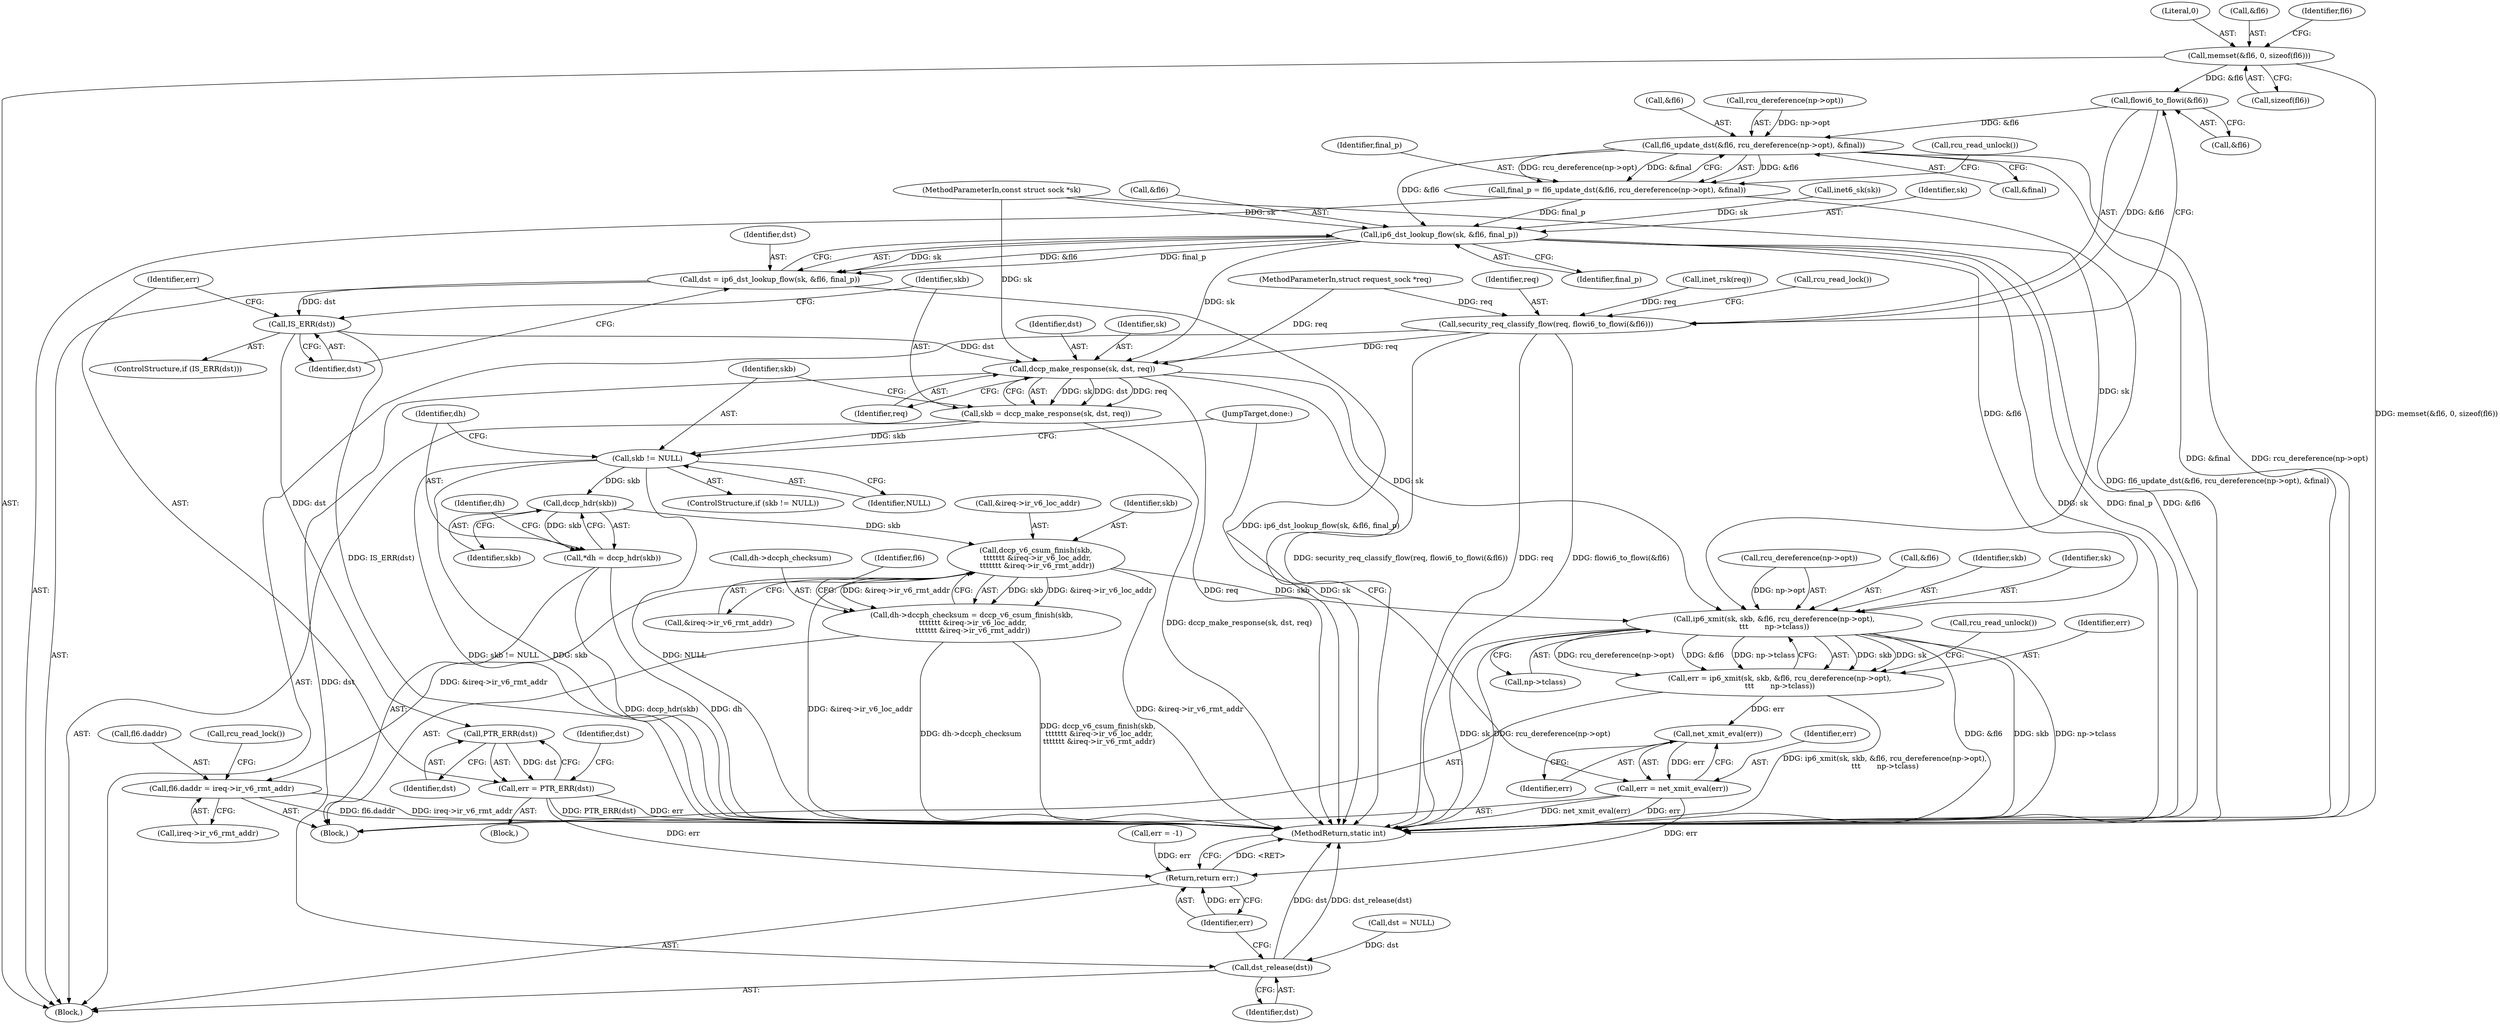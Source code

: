 digraph "0_linux_45f6fad84cc305103b28d73482b344d7f5b76f39_1@API" {
"1000124" [label="(Call,memset(&fl6, 0, sizeof(fl6)))"];
"1000178" [label="(Call,flowi6_to_flowi(&fl6))"];
"1000176" [label="(Call,security_req_classify_flow(req, flowi6_to_flowi(&fl6)))"];
"1000215" [label="(Call,dccp_make_response(sk, dst, req))"];
"1000213" [label="(Call,skb = dccp_make_response(sk, dst, req))"];
"1000220" [label="(Call,skb != NULL)"];
"1000227" [label="(Call,dccp_hdr(skb))"];
"1000225" [label="(Call,*dh = dccp_hdr(skb))"];
"1000233" [label="(Call,dccp_v6_csum_finish(skb,\n \t\t\t\t\t\t\t &ireq->ir_v6_loc_addr,\n \t\t\t\t\t\t\t &ireq->ir_v6_rmt_addr))"];
"1000229" [label="(Call,dh->dccph_checksum = dccp_v6_csum_finish(skb,\n \t\t\t\t\t\t\t &ireq->ir_v6_loc_addr,\n \t\t\t\t\t\t\t &ireq->ir_v6_rmt_addr))"];
"1000243" [label="(Call,fl6.daddr = ireq->ir_v6_rmt_addr)"];
"1000253" [label="(Call,ip6_xmit(sk, skb, &fl6, rcu_dereference(np->opt),\n\t\t\t       np->tclass))"];
"1000251" [label="(Call,err = ip6_xmit(sk, skb, &fl6, rcu_dereference(np->opt),\n\t\t\t       np->tclass))"];
"1000268" [label="(Call,net_xmit_eval(err))"];
"1000266" [label="(Call,err = net_xmit_eval(err))"];
"1000273" [label="(Return,return err;)"];
"1000271" [label="(Call,dst_release(dst))"];
"1000184" [label="(Call,fl6_update_dst(&fl6, rcu_dereference(np->opt), &final))"];
"1000182" [label="(Call,final_p = fl6_update_dst(&fl6, rcu_dereference(np->opt), &final))"];
"1000196" [label="(Call,ip6_dst_lookup_flow(sk, &fl6, final_p))"];
"1000194" [label="(Call,dst = ip6_dst_lookup_flow(sk, &fl6, final_p))"];
"1000202" [label="(Call,IS_ERR(dst))"];
"1000207" [label="(Call,PTR_ERR(dst))"];
"1000205" [label="(Call,err = PTR_ERR(dst))"];
"1000202" [label="(Call,IS_ERR(dst))"];
"1000182" [label="(Call,final_p = fl6_update_dst(&fl6, rcu_dereference(np->opt), &final))"];
"1000208" [label="(Identifier,dst)"];
"1000250" [label="(Call,rcu_read_lock())"];
"1000112" [label="(Call,inet6_sk(sk))"];
"1000210" [label="(Identifier,dst)"];
"1000194" [label="(Call,dst = ip6_dst_lookup_flow(sk, &fl6, final_p))"];
"1000197" [label="(Identifier,sk)"];
"1000216" [label="(Identifier,sk)"];
"1000222" [label="(Identifier,NULL)"];
"1000127" [label="(Literal,0)"];
"1000193" [label="(Call,rcu_read_unlock())"];
"1000253" [label="(Call,ip6_xmit(sk, skb, &fl6, rcu_dereference(np->opt),\n\t\t\t       np->tclass))"];
"1000217" [label="(Identifier,dst)"];
"1000234" [label="(Identifier,skb)"];
"1000195" [label="(Identifier,dst)"];
"1000177" [label="(Identifier,req)"];
"1000251" [label="(Call,err = ip6_xmit(sk, skb, &fl6, rcu_dereference(np->opt),\n\t\t\t       np->tclass))"];
"1000269" [label="(Identifier,err)"];
"1000107" [label="(Call,inet_rsk(req))"];
"1000119" [label="(Call,err = -1)"];
"1000184" [label="(Call,fl6_update_dst(&fl6, rcu_dereference(np->opt), &final))"];
"1000214" [label="(Identifier,skb)"];
"1000275" [label="(MethodReturn,static int)"];
"1000233" [label="(Call,dccp_v6_csum_finish(skb,\n \t\t\t\t\t\t\t &ireq->ir_v6_loc_addr,\n \t\t\t\t\t\t\t &ireq->ir_v6_rmt_addr))"];
"1000265" [label="(Call,rcu_read_unlock())"];
"1000101" [label="(MethodParameterIn,const struct sock *sk)"];
"1000266" [label="(Call,err = net_xmit_eval(err))"];
"1000271" [label="(Call,dst_release(dst))"];
"1000191" [label="(Call,&final)"];
"1000231" [label="(Identifier,dh)"];
"1000196" [label="(Call,ip6_dst_lookup_flow(sk, &fl6, final_p))"];
"1000268" [label="(Call,net_xmit_eval(err))"];
"1000221" [label="(Identifier,skb)"];
"1000262" [label="(Call,np->tclass)"];
"1000201" [label="(ControlStructure,if (IS_ERR(dst)))"];
"1000205" [label="(Call,err = PTR_ERR(dst))"];
"1000125" [label="(Call,&fl6)"];
"1000258" [label="(Call,rcu_dereference(np->opt))"];
"1000179" [label="(Call,&fl6)"];
"1000128" [label="(Call,sizeof(fl6))"];
"1000220" [label="(Call,skb != NULL)"];
"1000223" [label="(Block,)"];
"1000207" [label="(Call,PTR_ERR(dst))"];
"1000252" [label="(Identifier,err)"];
"1000124" [label="(Call,memset(&fl6, 0, sizeof(fl6)))"];
"1000225" [label="(Call,*dh = dccp_hdr(skb))"];
"1000239" [label="(Call,&ireq->ir_v6_rmt_addr)"];
"1000215" [label="(Call,dccp_make_response(sk, dst, req))"];
"1000256" [label="(Call,&fl6)"];
"1000219" [label="(ControlStructure,if (skb != NULL))"];
"1000203" [label="(Identifier,dst)"];
"1000244" [label="(Call,fl6.daddr)"];
"1000230" [label="(Call,dh->dccph_checksum)"];
"1000183" [label="(Identifier,final_p)"];
"1000200" [label="(Identifier,final_p)"];
"1000206" [label="(Identifier,err)"];
"1000185" [label="(Call,&fl6)"];
"1000274" [label="(Identifier,err)"];
"1000209" [label="(Call,dst = NULL)"];
"1000267" [label="(Identifier,err)"];
"1000227" [label="(Call,dccp_hdr(skb))"];
"1000178" [label="(Call,flowi6_to_flowi(&fl6))"];
"1000273" [label="(Return,return err;)"];
"1000270" [label="(JumpTarget,done:)"];
"1000247" [label="(Call,ireq->ir_v6_rmt_addr)"];
"1000255" [label="(Identifier,skb)"];
"1000213" [label="(Call,skb = dccp_make_response(sk, dst, req))"];
"1000235" [label="(Call,&ireq->ir_v6_loc_addr)"];
"1000218" [label="(Identifier,req)"];
"1000228" [label="(Identifier,skb)"];
"1000187" [label="(Call,rcu_dereference(np->opt))"];
"1000102" [label="(MethodParameterIn,struct request_sock *req)"];
"1000132" [label="(Identifier,fl6)"];
"1000254" [label="(Identifier,sk)"];
"1000176" [label="(Call,security_req_classify_flow(req, flowi6_to_flowi(&fl6)))"];
"1000204" [label="(Block,)"];
"1000272" [label="(Identifier,dst)"];
"1000245" [label="(Identifier,fl6)"];
"1000103" [label="(Block,)"];
"1000243" [label="(Call,fl6.daddr = ireq->ir_v6_rmt_addr)"];
"1000229" [label="(Call,dh->dccph_checksum = dccp_v6_csum_finish(skb,\n \t\t\t\t\t\t\t &ireq->ir_v6_loc_addr,\n \t\t\t\t\t\t\t &ireq->ir_v6_rmt_addr))"];
"1000181" [label="(Call,rcu_read_lock())"];
"1000198" [label="(Call,&fl6)"];
"1000226" [label="(Identifier,dh)"];
"1000124" -> "1000103"  [label="AST: "];
"1000124" -> "1000128"  [label="CFG: "];
"1000125" -> "1000124"  [label="AST: "];
"1000127" -> "1000124"  [label="AST: "];
"1000128" -> "1000124"  [label="AST: "];
"1000132" -> "1000124"  [label="CFG: "];
"1000124" -> "1000275"  [label="DDG: memset(&fl6, 0, sizeof(fl6))"];
"1000124" -> "1000178"  [label="DDG: &fl6"];
"1000178" -> "1000176"  [label="AST: "];
"1000178" -> "1000179"  [label="CFG: "];
"1000179" -> "1000178"  [label="AST: "];
"1000176" -> "1000178"  [label="CFG: "];
"1000178" -> "1000176"  [label="DDG: &fl6"];
"1000178" -> "1000184"  [label="DDG: &fl6"];
"1000176" -> "1000103"  [label="AST: "];
"1000177" -> "1000176"  [label="AST: "];
"1000181" -> "1000176"  [label="CFG: "];
"1000176" -> "1000275"  [label="DDG: flowi6_to_flowi(&fl6)"];
"1000176" -> "1000275"  [label="DDG: security_req_classify_flow(req, flowi6_to_flowi(&fl6))"];
"1000176" -> "1000275"  [label="DDG: req"];
"1000107" -> "1000176"  [label="DDG: req"];
"1000102" -> "1000176"  [label="DDG: req"];
"1000176" -> "1000215"  [label="DDG: req"];
"1000215" -> "1000213"  [label="AST: "];
"1000215" -> "1000218"  [label="CFG: "];
"1000216" -> "1000215"  [label="AST: "];
"1000217" -> "1000215"  [label="AST: "];
"1000218" -> "1000215"  [label="AST: "];
"1000213" -> "1000215"  [label="CFG: "];
"1000215" -> "1000275"  [label="DDG: sk"];
"1000215" -> "1000275"  [label="DDG: req"];
"1000215" -> "1000213"  [label="DDG: sk"];
"1000215" -> "1000213"  [label="DDG: dst"];
"1000215" -> "1000213"  [label="DDG: req"];
"1000196" -> "1000215"  [label="DDG: sk"];
"1000101" -> "1000215"  [label="DDG: sk"];
"1000202" -> "1000215"  [label="DDG: dst"];
"1000102" -> "1000215"  [label="DDG: req"];
"1000215" -> "1000253"  [label="DDG: sk"];
"1000215" -> "1000271"  [label="DDG: dst"];
"1000213" -> "1000103"  [label="AST: "];
"1000214" -> "1000213"  [label="AST: "];
"1000221" -> "1000213"  [label="CFG: "];
"1000213" -> "1000275"  [label="DDG: dccp_make_response(sk, dst, req)"];
"1000213" -> "1000220"  [label="DDG: skb"];
"1000220" -> "1000219"  [label="AST: "];
"1000220" -> "1000222"  [label="CFG: "];
"1000221" -> "1000220"  [label="AST: "];
"1000222" -> "1000220"  [label="AST: "];
"1000226" -> "1000220"  [label="CFG: "];
"1000270" -> "1000220"  [label="CFG: "];
"1000220" -> "1000275"  [label="DDG: skb"];
"1000220" -> "1000275"  [label="DDG: NULL"];
"1000220" -> "1000275"  [label="DDG: skb != NULL"];
"1000220" -> "1000227"  [label="DDG: skb"];
"1000227" -> "1000225"  [label="AST: "];
"1000227" -> "1000228"  [label="CFG: "];
"1000228" -> "1000227"  [label="AST: "];
"1000225" -> "1000227"  [label="CFG: "];
"1000227" -> "1000225"  [label="DDG: skb"];
"1000227" -> "1000233"  [label="DDG: skb"];
"1000225" -> "1000223"  [label="AST: "];
"1000226" -> "1000225"  [label="AST: "];
"1000231" -> "1000225"  [label="CFG: "];
"1000225" -> "1000275"  [label="DDG: dccp_hdr(skb)"];
"1000225" -> "1000275"  [label="DDG: dh"];
"1000233" -> "1000229"  [label="AST: "];
"1000233" -> "1000239"  [label="CFG: "];
"1000234" -> "1000233"  [label="AST: "];
"1000235" -> "1000233"  [label="AST: "];
"1000239" -> "1000233"  [label="AST: "];
"1000229" -> "1000233"  [label="CFG: "];
"1000233" -> "1000275"  [label="DDG: &ireq->ir_v6_rmt_addr"];
"1000233" -> "1000275"  [label="DDG: &ireq->ir_v6_loc_addr"];
"1000233" -> "1000229"  [label="DDG: skb"];
"1000233" -> "1000229"  [label="DDG: &ireq->ir_v6_loc_addr"];
"1000233" -> "1000229"  [label="DDG: &ireq->ir_v6_rmt_addr"];
"1000233" -> "1000243"  [label="DDG: &ireq->ir_v6_rmt_addr"];
"1000233" -> "1000253"  [label="DDG: skb"];
"1000229" -> "1000223"  [label="AST: "];
"1000230" -> "1000229"  [label="AST: "];
"1000245" -> "1000229"  [label="CFG: "];
"1000229" -> "1000275"  [label="DDG: dccp_v6_csum_finish(skb,\n \t\t\t\t\t\t\t &ireq->ir_v6_loc_addr,\n \t\t\t\t\t\t\t &ireq->ir_v6_rmt_addr)"];
"1000229" -> "1000275"  [label="DDG: dh->dccph_checksum"];
"1000243" -> "1000223"  [label="AST: "];
"1000243" -> "1000247"  [label="CFG: "];
"1000244" -> "1000243"  [label="AST: "];
"1000247" -> "1000243"  [label="AST: "];
"1000250" -> "1000243"  [label="CFG: "];
"1000243" -> "1000275"  [label="DDG: fl6.daddr"];
"1000243" -> "1000275"  [label="DDG: ireq->ir_v6_rmt_addr"];
"1000253" -> "1000251"  [label="AST: "];
"1000253" -> "1000262"  [label="CFG: "];
"1000254" -> "1000253"  [label="AST: "];
"1000255" -> "1000253"  [label="AST: "];
"1000256" -> "1000253"  [label="AST: "];
"1000258" -> "1000253"  [label="AST: "];
"1000262" -> "1000253"  [label="AST: "];
"1000251" -> "1000253"  [label="CFG: "];
"1000253" -> "1000275"  [label="DDG: skb"];
"1000253" -> "1000275"  [label="DDG: sk"];
"1000253" -> "1000275"  [label="DDG: rcu_dereference(np->opt)"];
"1000253" -> "1000275"  [label="DDG: np->tclass"];
"1000253" -> "1000275"  [label="DDG: &fl6"];
"1000253" -> "1000251"  [label="DDG: skb"];
"1000253" -> "1000251"  [label="DDG: sk"];
"1000253" -> "1000251"  [label="DDG: rcu_dereference(np->opt)"];
"1000253" -> "1000251"  [label="DDG: &fl6"];
"1000253" -> "1000251"  [label="DDG: np->tclass"];
"1000101" -> "1000253"  [label="DDG: sk"];
"1000196" -> "1000253"  [label="DDG: &fl6"];
"1000258" -> "1000253"  [label="DDG: np->opt"];
"1000251" -> "1000223"  [label="AST: "];
"1000252" -> "1000251"  [label="AST: "];
"1000265" -> "1000251"  [label="CFG: "];
"1000251" -> "1000275"  [label="DDG: ip6_xmit(sk, skb, &fl6, rcu_dereference(np->opt),\n\t\t\t       np->tclass)"];
"1000251" -> "1000268"  [label="DDG: err"];
"1000268" -> "1000266"  [label="AST: "];
"1000268" -> "1000269"  [label="CFG: "];
"1000269" -> "1000268"  [label="AST: "];
"1000266" -> "1000268"  [label="CFG: "];
"1000268" -> "1000266"  [label="DDG: err"];
"1000266" -> "1000223"  [label="AST: "];
"1000267" -> "1000266"  [label="AST: "];
"1000270" -> "1000266"  [label="CFG: "];
"1000266" -> "1000275"  [label="DDG: net_xmit_eval(err)"];
"1000266" -> "1000275"  [label="DDG: err"];
"1000266" -> "1000273"  [label="DDG: err"];
"1000273" -> "1000103"  [label="AST: "];
"1000273" -> "1000274"  [label="CFG: "];
"1000274" -> "1000273"  [label="AST: "];
"1000275" -> "1000273"  [label="CFG: "];
"1000273" -> "1000275"  [label="DDG: <RET>"];
"1000274" -> "1000273"  [label="DDG: err"];
"1000205" -> "1000273"  [label="DDG: err"];
"1000119" -> "1000273"  [label="DDG: err"];
"1000271" -> "1000103"  [label="AST: "];
"1000271" -> "1000272"  [label="CFG: "];
"1000272" -> "1000271"  [label="AST: "];
"1000274" -> "1000271"  [label="CFG: "];
"1000271" -> "1000275"  [label="DDG: dst"];
"1000271" -> "1000275"  [label="DDG: dst_release(dst)"];
"1000209" -> "1000271"  [label="DDG: dst"];
"1000184" -> "1000182"  [label="AST: "];
"1000184" -> "1000191"  [label="CFG: "];
"1000185" -> "1000184"  [label="AST: "];
"1000187" -> "1000184"  [label="AST: "];
"1000191" -> "1000184"  [label="AST: "];
"1000182" -> "1000184"  [label="CFG: "];
"1000184" -> "1000275"  [label="DDG: rcu_dereference(np->opt)"];
"1000184" -> "1000275"  [label="DDG: &final"];
"1000184" -> "1000182"  [label="DDG: &fl6"];
"1000184" -> "1000182"  [label="DDG: rcu_dereference(np->opt)"];
"1000184" -> "1000182"  [label="DDG: &final"];
"1000187" -> "1000184"  [label="DDG: np->opt"];
"1000184" -> "1000196"  [label="DDG: &fl6"];
"1000182" -> "1000103"  [label="AST: "];
"1000183" -> "1000182"  [label="AST: "];
"1000193" -> "1000182"  [label="CFG: "];
"1000182" -> "1000275"  [label="DDG: fl6_update_dst(&fl6, rcu_dereference(np->opt), &final)"];
"1000182" -> "1000196"  [label="DDG: final_p"];
"1000196" -> "1000194"  [label="AST: "];
"1000196" -> "1000200"  [label="CFG: "];
"1000197" -> "1000196"  [label="AST: "];
"1000198" -> "1000196"  [label="AST: "];
"1000200" -> "1000196"  [label="AST: "];
"1000194" -> "1000196"  [label="CFG: "];
"1000196" -> "1000275"  [label="DDG: sk"];
"1000196" -> "1000275"  [label="DDG: final_p"];
"1000196" -> "1000275"  [label="DDG: &fl6"];
"1000196" -> "1000194"  [label="DDG: sk"];
"1000196" -> "1000194"  [label="DDG: &fl6"];
"1000196" -> "1000194"  [label="DDG: final_p"];
"1000112" -> "1000196"  [label="DDG: sk"];
"1000101" -> "1000196"  [label="DDG: sk"];
"1000194" -> "1000103"  [label="AST: "];
"1000195" -> "1000194"  [label="AST: "];
"1000203" -> "1000194"  [label="CFG: "];
"1000194" -> "1000275"  [label="DDG: ip6_dst_lookup_flow(sk, &fl6, final_p)"];
"1000194" -> "1000202"  [label="DDG: dst"];
"1000202" -> "1000201"  [label="AST: "];
"1000202" -> "1000203"  [label="CFG: "];
"1000203" -> "1000202"  [label="AST: "];
"1000206" -> "1000202"  [label="CFG: "];
"1000214" -> "1000202"  [label="CFG: "];
"1000202" -> "1000275"  [label="DDG: IS_ERR(dst)"];
"1000202" -> "1000207"  [label="DDG: dst"];
"1000207" -> "1000205"  [label="AST: "];
"1000207" -> "1000208"  [label="CFG: "];
"1000208" -> "1000207"  [label="AST: "];
"1000205" -> "1000207"  [label="CFG: "];
"1000207" -> "1000205"  [label="DDG: dst"];
"1000205" -> "1000204"  [label="AST: "];
"1000206" -> "1000205"  [label="AST: "];
"1000210" -> "1000205"  [label="CFG: "];
"1000205" -> "1000275"  [label="DDG: err"];
"1000205" -> "1000275"  [label="DDG: PTR_ERR(dst)"];
}
